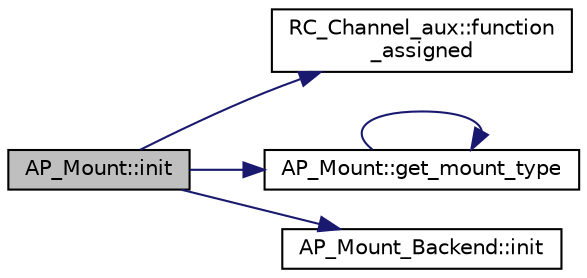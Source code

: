 digraph "AP_Mount::init"
{
 // INTERACTIVE_SVG=YES
  edge [fontname="Helvetica",fontsize="10",labelfontname="Helvetica",labelfontsize="10"];
  node [fontname="Helvetica",fontsize="10",shape=record];
  rankdir="LR";
  Node1 [label="AP_Mount::init",height=0.2,width=0.4,color="black", fillcolor="grey75", style="filled", fontcolor="black"];
  Node1 -> Node2 [color="midnightblue",fontsize="10",style="solid",fontname="Helvetica"];
  Node2 [label="RC_Channel_aux::function\l_assigned",height=0.2,width=0.4,color="black", fillcolor="white", style="filled",URL="$classRC__Channel__aux.html#a423accc4de40960cf7ef2c4755e8a9d1"];
  Node1 -> Node3 [color="midnightblue",fontsize="10",style="solid",fontname="Helvetica"];
  Node3 [label="AP_Mount::get_mount_type",height=0.2,width=0.4,color="black", fillcolor="white", style="filled",URL="$classAP__Mount.html#a23c0066269157320f1cab4bc669511bc"];
  Node3 -> Node3 [color="midnightblue",fontsize="10",style="solid",fontname="Helvetica"];
  Node1 -> Node4 [color="midnightblue",fontsize="10",style="solid",fontname="Helvetica"];
  Node4 [label="AP_Mount_Backend::init",height=0.2,width=0.4,color="black", fillcolor="white", style="filled",URL="$classAP__Mount__Backend.html#a654955d4054473bf8e92074684bd56f8"];
}
